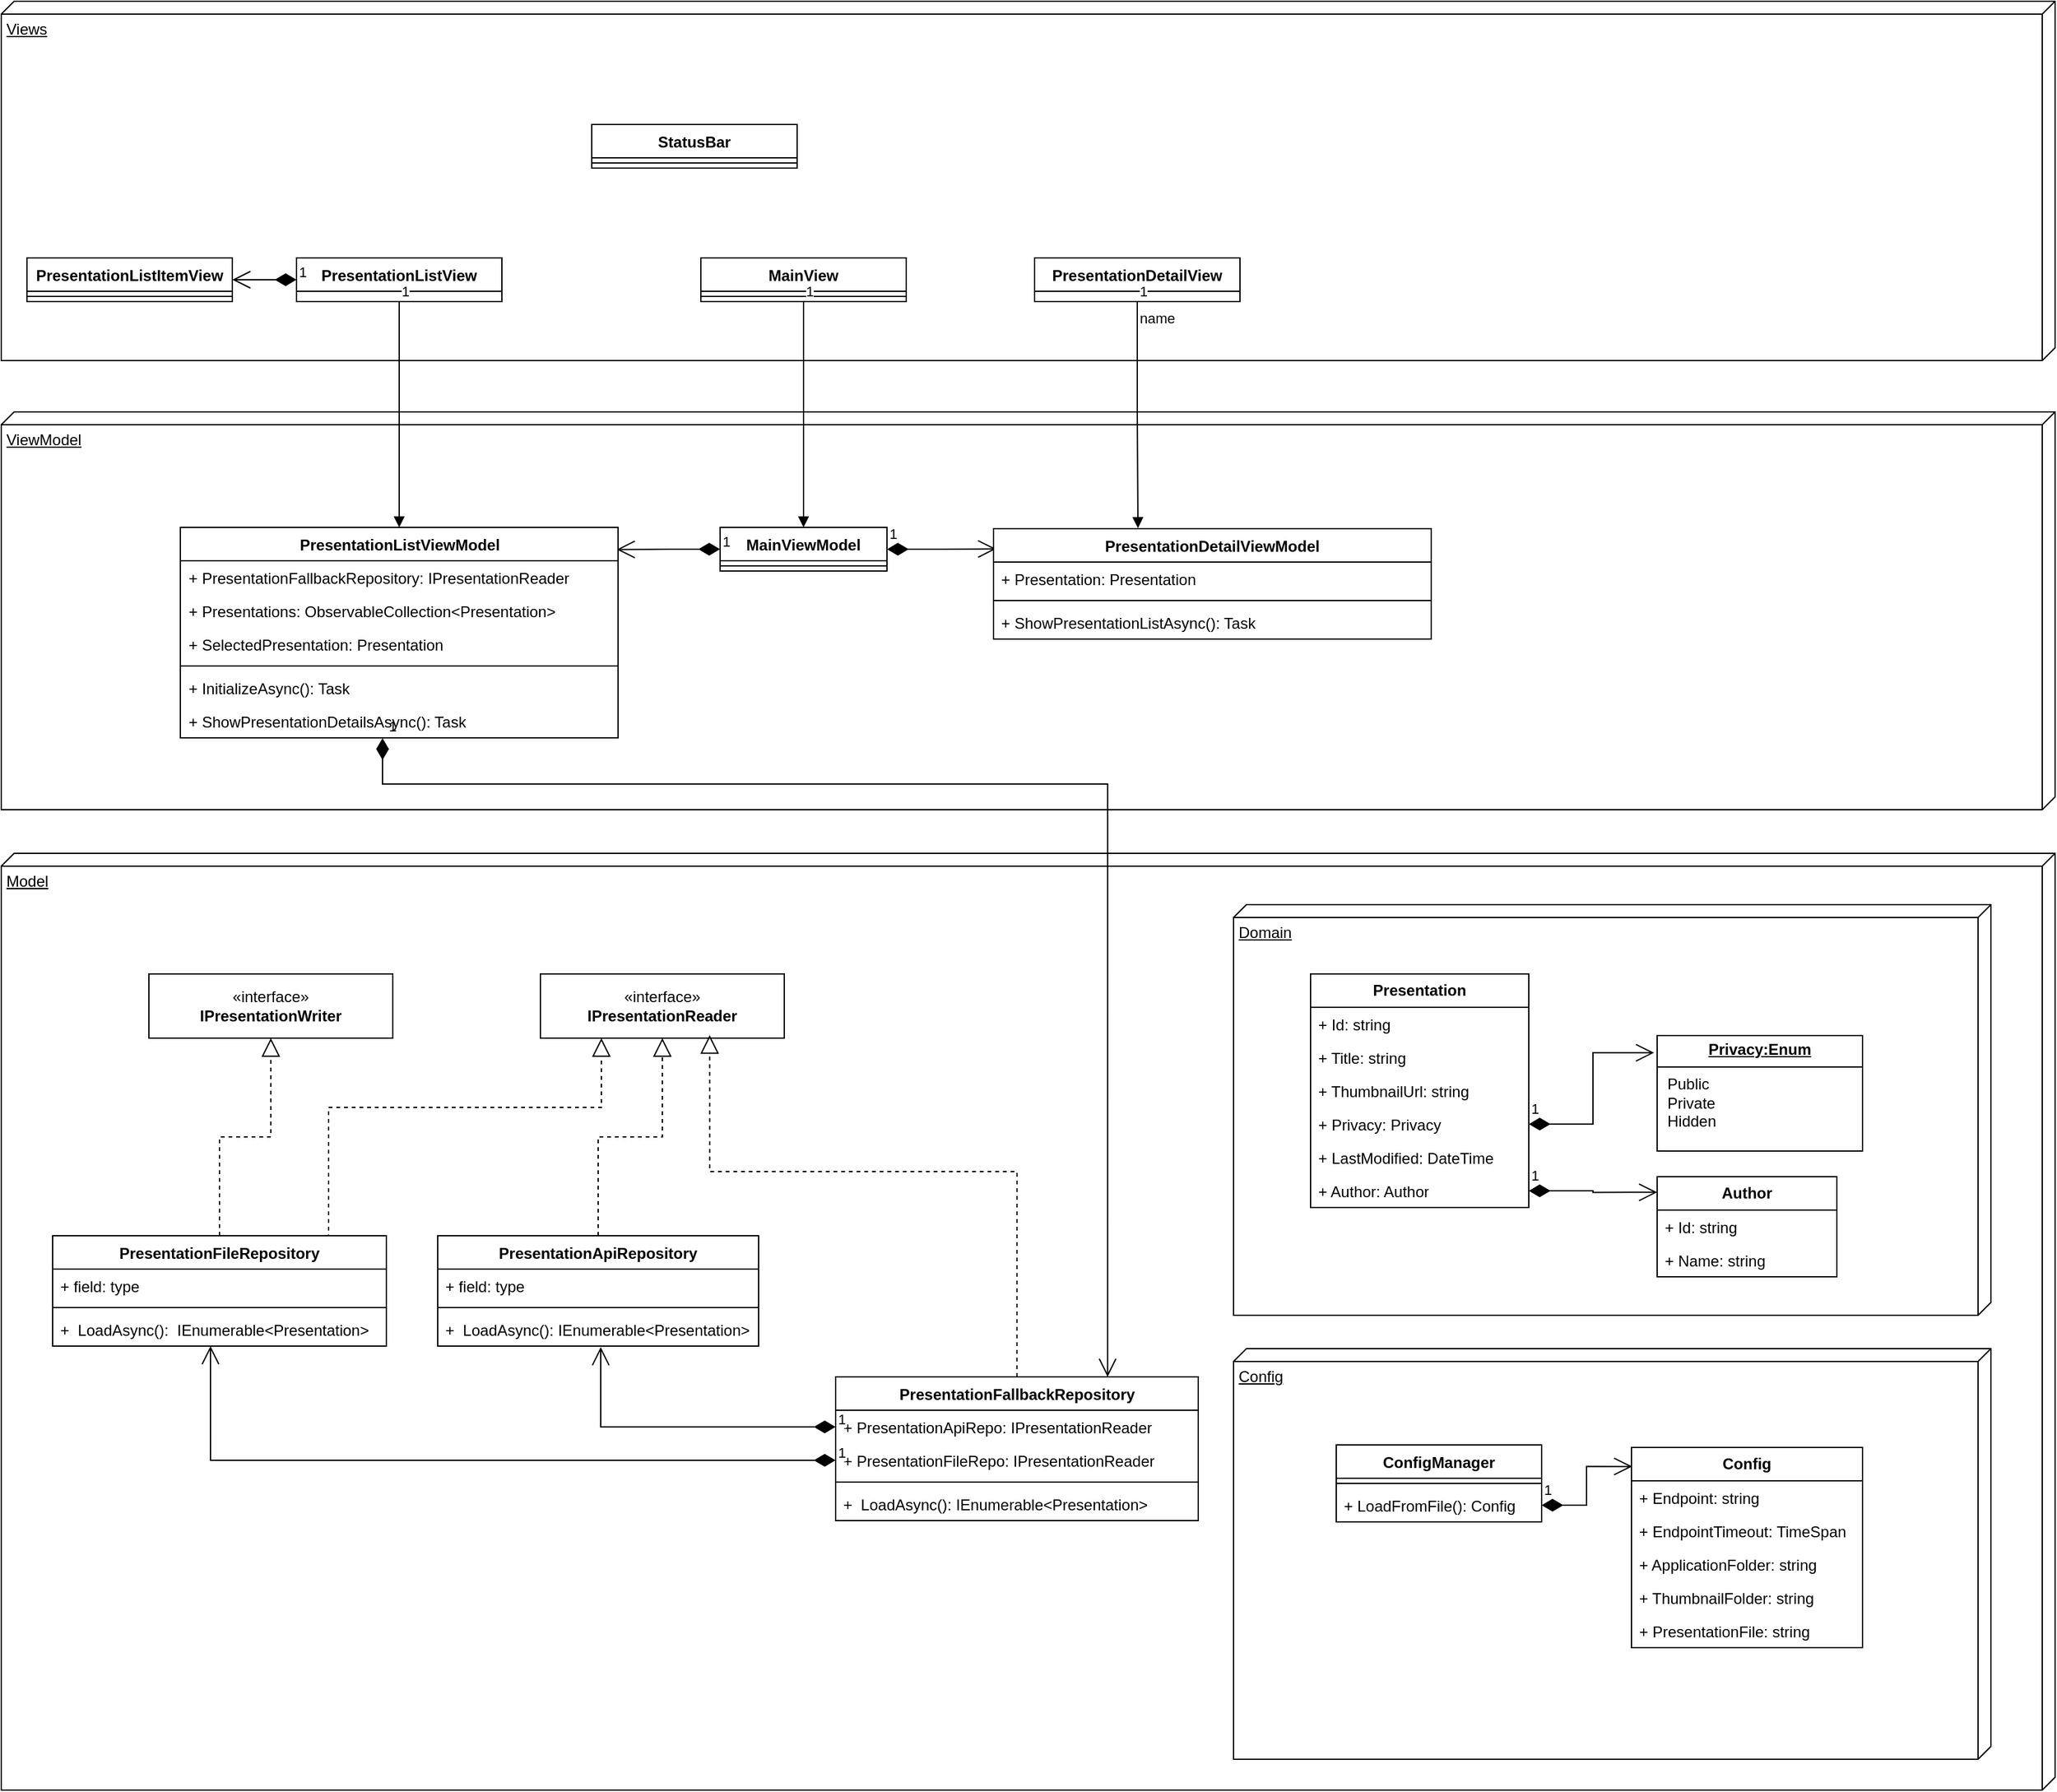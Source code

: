 <mxfile version="28.2.5" pages="2">
  <diagram name="Class" id="7Gt9n-Z7SV_CwtmudGsf">
    <mxGraphModel dx="3032" dy="2338" grid="1" gridSize="10" guides="1" tooltips="1" connect="1" arrows="1" fold="1" page="1" pageScale="1" pageWidth="827" pageHeight="1169" math="0" shadow="0">
      <root>
        <mxCell id="0" />
        <mxCell id="1" parent="0" />
        <mxCell id="YAoQZZcqndYcD_oNCYfi-75" value="Model" style="verticalAlign=top;align=left;spacingTop=8;spacingLeft=2;spacingRight=12;shape=cube;size=10;direction=south;fontStyle=4;html=1;whiteSpace=wrap;" parent="1" vertex="1">
          <mxGeometry x="-90" y="-16" width="1600" height="730" as="geometry" />
        </mxCell>
        <mxCell id="YAoQZZcqndYcD_oNCYfi-77" value="Config" style="verticalAlign=top;align=left;spacingTop=8;spacingLeft=2;spacingRight=12;shape=cube;size=10;direction=south;fontStyle=4;html=1;whiteSpace=wrap;" parent="1" vertex="1">
          <mxGeometry x="870" y="370" width="590" height="320" as="geometry" />
        </mxCell>
        <mxCell id="YAoQZZcqndYcD_oNCYfi-76" value="Domain" style="verticalAlign=top;align=left;spacingTop=8;spacingLeft=2;spacingRight=12;shape=cube;size=10;direction=south;fontStyle=4;html=1;whiteSpace=wrap;" parent="1" vertex="1">
          <mxGeometry x="870" y="24" width="590" height="320" as="geometry" />
        </mxCell>
        <mxCell id="YAoQZZcqndYcD_oNCYfi-15" value="PresentationApiRepository" style="swimlane;fontStyle=1;align=center;verticalAlign=top;childLayout=stackLayout;horizontal=1;startSize=26;horizontalStack=0;resizeParent=1;resizeParentMax=0;resizeLast=0;collapsible=1;marginBottom=0;whiteSpace=wrap;html=1;" parent="1" vertex="1">
          <mxGeometry x="250" y="282" width="250" height="86" as="geometry" />
        </mxCell>
        <mxCell id="YAoQZZcqndYcD_oNCYfi-16" value="+ field: type" style="text;strokeColor=none;fillColor=none;align=left;verticalAlign=top;spacingLeft=4;spacingRight=4;overflow=hidden;rotatable=0;points=[[0,0.5],[1,0.5]];portConstraint=eastwest;whiteSpace=wrap;html=1;" parent="YAoQZZcqndYcD_oNCYfi-15" vertex="1">
          <mxGeometry y="26" width="250" height="26" as="geometry" />
        </mxCell>
        <mxCell id="YAoQZZcqndYcD_oNCYfi-17" value="" style="line;strokeWidth=1;fillColor=none;align=left;verticalAlign=middle;spacingTop=-1;spacingLeft=3;spacingRight=3;rotatable=0;labelPosition=right;points=[];portConstraint=eastwest;strokeColor=inherit;" parent="YAoQZZcqndYcD_oNCYfi-15" vertex="1">
          <mxGeometry y="52" width="250" height="8" as="geometry" />
        </mxCell>
        <mxCell id="YAoQZZcqndYcD_oNCYfi-18" value="+ &amp;nbsp;LoadAsync(): IEnumerable&amp;lt;Presentation&amp;gt;" style="text;strokeColor=none;fillColor=none;align=left;verticalAlign=top;spacingLeft=4;spacingRight=4;overflow=hidden;rotatable=0;points=[[0,0.5],[1,0.5]];portConstraint=eastwest;whiteSpace=wrap;html=1;" parent="YAoQZZcqndYcD_oNCYfi-15" vertex="1">
          <mxGeometry y="60" width="250" height="26" as="geometry" />
        </mxCell>
        <mxCell id="YAoQZZcqndYcD_oNCYfi-20" value="«interface»&lt;br&gt;&lt;b&gt;IPresentationReader&lt;/b&gt;" style="html=1;whiteSpace=wrap;" parent="1" vertex="1">
          <mxGeometry x="330" y="78" width="190" height="50" as="geometry" />
        </mxCell>
        <mxCell id="YAoQZZcqndYcD_oNCYfi-25" value="&lt;b&gt;Presentation&lt;/b&gt;" style="swimlane;fontStyle=0;childLayout=stackLayout;horizontal=1;startSize=26;fillColor=none;horizontalStack=0;resizeParent=1;resizeParentMax=0;resizeLast=0;collapsible=1;marginBottom=0;whiteSpace=wrap;html=1;" parent="1" vertex="1">
          <mxGeometry x="930" y="78" width="170" height="182" as="geometry" />
        </mxCell>
        <mxCell id="YAoQZZcqndYcD_oNCYfi-26" value="+ Id: string" style="text;strokeColor=none;fillColor=none;align=left;verticalAlign=top;spacingLeft=4;spacingRight=4;overflow=hidden;rotatable=0;points=[[0,0.5],[1,0.5]];portConstraint=eastwest;whiteSpace=wrap;html=1;" parent="YAoQZZcqndYcD_oNCYfi-25" vertex="1">
          <mxGeometry y="26" width="170" height="26" as="geometry" />
        </mxCell>
        <mxCell id="YAoQZZcqndYcD_oNCYfi-27" value="+ Title: string" style="text;strokeColor=none;fillColor=none;align=left;verticalAlign=top;spacingLeft=4;spacingRight=4;overflow=hidden;rotatable=0;points=[[0,0.5],[1,0.5]];portConstraint=eastwest;whiteSpace=wrap;html=1;" parent="YAoQZZcqndYcD_oNCYfi-25" vertex="1">
          <mxGeometry y="52" width="170" height="26" as="geometry" />
        </mxCell>
        <mxCell id="YAoQZZcqndYcD_oNCYfi-28" value="+ ThumbnailUrl: string" style="text;strokeColor=none;fillColor=none;align=left;verticalAlign=top;spacingLeft=4;spacingRight=4;overflow=hidden;rotatable=0;points=[[0,0.5],[1,0.5]];portConstraint=eastwest;whiteSpace=wrap;html=1;" parent="YAoQZZcqndYcD_oNCYfi-25" vertex="1">
          <mxGeometry y="78" width="170" height="26" as="geometry" />
        </mxCell>
        <mxCell id="YAoQZZcqndYcD_oNCYfi-29" value="+ Privacy: Privacy" style="text;strokeColor=none;fillColor=none;align=left;verticalAlign=top;spacingLeft=4;spacingRight=4;overflow=hidden;rotatable=0;points=[[0,0.5],[1,0.5]];portConstraint=eastwest;whiteSpace=wrap;html=1;" parent="YAoQZZcqndYcD_oNCYfi-25" vertex="1">
          <mxGeometry y="104" width="170" height="26" as="geometry" />
        </mxCell>
        <mxCell id="YAoQZZcqndYcD_oNCYfi-30" value="+ LastModified: DateTime" style="text;strokeColor=none;fillColor=none;align=left;verticalAlign=top;spacingLeft=4;spacingRight=4;overflow=hidden;rotatable=0;points=[[0,0.5],[1,0.5]];portConstraint=eastwest;whiteSpace=wrap;html=1;" parent="YAoQZZcqndYcD_oNCYfi-25" vertex="1">
          <mxGeometry y="130" width="170" height="26" as="geometry" />
        </mxCell>
        <mxCell id="YAoQZZcqndYcD_oNCYfi-32" value="+ Author: Author" style="text;strokeColor=none;fillColor=none;align=left;verticalAlign=top;spacingLeft=4;spacingRight=4;overflow=hidden;rotatable=0;points=[[0,0.5],[1,0.5]];portConstraint=eastwest;whiteSpace=wrap;html=1;" parent="YAoQZZcqndYcD_oNCYfi-25" vertex="1">
          <mxGeometry y="156" width="170" height="26" as="geometry" />
        </mxCell>
        <mxCell id="YAoQZZcqndYcD_oNCYfi-33" value="&lt;p style=&quot;margin:0px;margin-top:4px;text-align:center;text-decoration:underline;&quot;&gt;&lt;b&gt;Privacy:Enum&lt;/b&gt;&lt;/p&gt;&lt;hr size=&quot;1&quot; style=&quot;border-style:solid;&quot;&gt;&lt;p style=&quot;margin:0px;margin-left:8px;&quot;&gt;Public&lt;br&gt;Private&lt;br&gt;Hidden&lt;/p&gt;" style="verticalAlign=top;align=left;overflow=fill;html=1;whiteSpace=wrap;" parent="1" vertex="1">
          <mxGeometry x="1200" y="126" width="160" height="90" as="geometry" />
        </mxCell>
        <mxCell id="YAoQZZcqndYcD_oNCYfi-34" value="&lt;b&gt;Author&lt;/b&gt;" style="swimlane;fontStyle=0;childLayout=stackLayout;horizontal=1;startSize=26;fillColor=none;horizontalStack=0;resizeParent=1;resizeParentMax=0;resizeLast=0;collapsible=1;marginBottom=0;whiteSpace=wrap;html=1;" parent="1" vertex="1">
          <mxGeometry x="1200" y="236" width="140" height="78" as="geometry" />
        </mxCell>
        <mxCell id="YAoQZZcqndYcD_oNCYfi-35" value="+ Id: string" style="text;strokeColor=none;fillColor=none;align=left;verticalAlign=top;spacingLeft=4;spacingRight=4;overflow=hidden;rotatable=0;points=[[0,0.5],[1,0.5]];portConstraint=eastwest;whiteSpace=wrap;html=1;" parent="YAoQZZcqndYcD_oNCYfi-34" vertex="1">
          <mxGeometry y="26" width="140" height="26" as="geometry" />
        </mxCell>
        <mxCell id="YAoQZZcqndYcD_oNCYfi-36" value="+ Name: string" style="text;strokeColor=none;fillColor=none;align=left;verticalAlign=top;spacingLeft=4;spacingRight=4;overflow=hidden;rotatable=0;points=[[0,0.5],[1,0.5]];portConstraint=eastwest;whiteSpace=wrap;html=1;" parent="YAoQZZcqndYcD_oNCYfi-34" vertex="1">
          <mxGeometry y="52" width="140" height="26" as="geometry" />
        </mxCell>
        <mxCell id="YAoQZZcqndYcD_oNCYfi-44" value="PresentationFal&lt;span style=&quot;background-color: transparent; color: light-dark(rgb(0, 0, 0), rgb(255, 255, 255));&quot;&gt;lbackRepository&lt;/span&gt;" style="swimlane;fontStyle=1;align=center;verticalAlign=top;childLayout=stackLayout;horizontal=1;startSize=26;horizontalStack=0;resizeParent=1;resizeParentMax=0;resizeLast=0;collapsible=1;marginBottom=0;whiteSpace=wrap;html=1;" parent="1" vertex="1">
          <mxGeometry x="560" y="392" width="282.5" height="112" as="geometry" />
        </mxCell>
        <mxCell id="YAoQZZcqndYcD_oNCYfi-45" value="+&amp;nbsp;&lt;span style=&quot;text-align: center;&quot;&gt;PresentationApiRepo&lt;/span&gt;:&amp;nbsp;&lt;span style=&quot;text-align: center;&quot;&gt;IPresentationReader&lt;/span&gt;" style="text;strokeColor=none;fillColor=none;align=left;verticalAlign=top;spacingLeft=4;spacingRight=4;overflow=hidden;rotatable=0;points=[[0,0.5],[1,0.5]];portConstraint=eastwest;whiteSpace=wrap;html=1;" parent="YAoQZZcqndYcD_oNCYfi-44" vertex="1">
          <mxGeometry y="26" width="282.5" height="26" as="geometry" />
        </mxCell>
        <mxCell id="YAoQZZcqndYcD_oNCYfi-51" value="+ &lt;span style=&quot;text-align: center;&quot;&gt;PresentationFileRepo&lt;/span&gt;:&amp;nbsp;&lt;span style=&quot;text-align: center;&quot;&gt;IPresentationReader&lt;/span&gt;" style="text;strokeColor=none;fillColor=none;align=left;verticalAlign=top;spacingLeft=4;spacingRight=4;overflow=hidden;rotatable=0;points=[[0,0.5],[1,0.5]];portConstraint=eastwest;whiteSpace=wrap;html=1;" parent="YAoQZZcqndYcD_oNCYfi-44" vertex="1">
          <mxGeometry y="52" width="282.5" height="26" as="geometry" />
        </mxCell>
        <mxCell id="YAoQZZcqndYcD_oNCYfi-46" value="" style="line;strokeWidth=1;fillColor=none;align=left;verticalAlign=middle;spacingTop=-1;spacingLeft=3;spacingRight=3;rotatable=0;labelPosition=right;points=[];portConstraint=eastwest;strokeColor=inherit;" parent="YAoQZZcqndYcD_oNCYfi-44" vertex="1">
          <mxGeometry y="78" width="282.5" height="8" as="geometry" />
        </mxCell>
        <mxCell id="YAoQZZcqndYcD_oNCYfi-47" value="+ &amp;nbsp;LoadAsync(): IEnumerable&amp;lt;Presentation&amp;gt;" style="text;strokeColor=none;fillColor=none;align=left;verticalAlign=top;spacingLeft=4;spacingRight=4;overflow=hidden;rotatable=0;points=[[0,0.5],[1,0.5]];portConstraint=eastwest;whiteSpace=wrap;html=1;" parent="YAoQZZcqndYcD_oNCYfi-44" vertex="1">
          <mxGeometry y="86" width="282.5" height="26" as="geometry" />
        </mxCell>
        <mxCell id="YAoQZZcqndYcD_oNCYfi-53" value="ViewModel" style="verticalAlign=top;align=left;spacingTop=8;spacingLeft=2;spacingRight=12;shape=cube;size=10;direction=south;fontStyle=4;html=1;whiteSpace=wrap;" parent="1" vertex="1">
          <mxGeometry x="-90" y="-360" width="1600" height="310" as="geometry" />
        </mxCell>
        <mxCell id="YAoQZZcqndYcD_oNCYfi-54" value="«interface»&lt;br&gt;&lt;b&gt;IPresentationWriter&lt;/b&gt;" style="html=1;whiteSpace=wrap;" parent="1" vertex="1">
          <mxGeometry x="25" y="78" width="190" height="50" as="geometry" />
        </mxCell>
        <mxCell id="YAoQZZcqndYcD_oNCYfi-55" value="&lt;b&gt;Config&lt;/b&gt;" style="swimlane;fontStyle=0;childLayout=stackLayout;horizontal=1;startSize=26;fillColor=none;horizontalStack=0;resizeParent=1;resizeParentMax=0;resizeLast=0;collapsible=1;marginBottom=0;whiteSpace=wrap;html=1;" parent="1" vertex="1">
          <mxGeometry x="1180" y="447" width="180" height="156" as="geometry" />
        </mxCell>
        <mxCell id="YAoQZZcqndYcD_oNCYfi-56" value="+ Endpoint: string" style="text;strokeColor=none;fillColor=none;align=left;verticalAlign=top;spacingLeft=4;spacingRight=4;overflow=hidden;rotatable=0;points=[[0,0.5],[1,0.5]];portConstraint=eastwest;whiteSpace=wrap;html=1;" parent="YAoQZZcqndYcD_oNCYfi-55" vertex="1">
          <mxGeometry y="26" width="180" height="26" as="geometry" />
        </mxCell>
        <mxCell id="YAoQZZcqndYcD_oNCYfi-57" value="+ EndpointTimeout: TimeSpan" style="text;strokeColor=none;fillColor=none;align=left;verticalAlign=top;spacingLeft=4;spacingRight=4;overflow=hidden;rotatable=0;points=[[0,0.5],[1,0.5]];portConstraint=eastwest;whiteSpace=wrap;html=1;" parent="YAoQZZcqndYcD_oNCYfi-55" vertex="1">
          <mxGeometry y="52" width="180" height="26" as="geometry" />
        </mxCell>
        <mxCell id="YAoQZZcqndYcD_oNCYfi-58" value="+ ApplicationFolder: string" style="text;strokeColor=none;fillColor=none;align=left;verticalAlign=top;spacingLeft=4;spacingRight=4;overflow=hidden;rotatable=0;points=[[0,0.5],[1,0.5]];portConstraint=eastwest;whiteSpace=wrap;html=1;" parent="YAoQZZcqndYcD_oNCYfi-55" vertex="1">
          <mxGeometry y="78" width="180" height="26" as="geometry" />
        </mxCell>
        <mxCell id="YAoQZZcqndYcD_oNCYfi-59" value="+ ThumbnailFolder: string" style="text;strokeColor=none;fillColor=none;align=left;verticalAlign=top;spacingLeft=4;spacingRight=4;overflow=hidden;rotatable=0;points=[[0,0.5],[1,0.5]];portConstraint=eastwest;whiteSpace=wrap;html=1;" parent="YAoQZZcqndYcD_oNCYfi-55" vertex="1">
          <mxGeometry y="104" width="180" height="26" as="geometry" />
        </mxCell>
        <mxCell id="YAoQZZcqndYcD_oNCYfi-60" value="+ PresentationFile: string" style="text;strokeColor=none;fillColor=none;align=left;verticalAlign=top;spacingLeft=4;spacingRight=4;overflow=hidden;rotatable=0;points=[[0,0.5],[1,0.5]];portConstraint=eastwest;whiteSpace=wrap;html=1;" parent="YAoQZZcqndYcD_oNCYfi-55" vertex="1">
          <mxGeometry y="130" width="180" height="26" as="geometry" />
        </mxCell>
        <mxCell id="YAoQZZcqndYcD_oNCYfi-62" value="ConfigManager" style="swimlane;fontStyle=1;align=center;verticalAlign=top;childLayout=stackLayout;horizontal=1;startSize=26;horizontalStack=0;resizeParent=1;resizeParentMax=0;resizeLast=0;collapsible=1;marginBottom=0;whiteSpace=wrap;html=1;" parent="1" vertex="1">
          <mxGeometry x="950" y="445" width="160" height="60" as="geometry" />
        </mxCell>
        <mxCell id="YAoQZZcqndYcD_oNCYfi-64" value="" style="line;strokeWidth=1;fillColor=none;align=left;verticalAlign=middle;spacingTop=-1;spacingLeft=3;spacingRight=3;rotatable=0;labelPosition=right;points=[];portConstraint=eastwest;strokeColor=inherit;" parent="YAoQZZcqndYcD_oNCYfi-62" vertex="1">
          <mxGeometry y="26" width="160" height="8" as="geometry" />
        </mxCell>
        <mxCell id="YAoQZZcqndYcD_oNCYfi-65" value="+ LoadFromFile(): Config" style="text;strokeColor=none;fillColor=none;align=left;verticalAlign=top;spacingLeft=4;spacingRight=4;overflow=hidden;rotatable=0;points=[[0,0.5],[1,0.5]];portConstraint=eastwest;whiteSpace=wrap;html=1;" parent="YAoQZZcqndYcD_oNCYfi-62" vertex="1">
          <mxGeometry y="34" width="160" height="26" as="geometry" />
        </mxCell>
        <mxCell id="YAoQZZcqndYcD_oNCYfi-66" value="1" style="endArrow=open;html=1;endSize=12;startArrow=diamondThin;startSize=14;startFill=1;edgeStyle=orthogonalEdgeStyle;align=left;verticalAlign=bottom;rounded=0;entryX=0.003;entryY=0.095;entryDx=0;entryDy=0;exitX=1;exitY=0.5;exitDx=0;exitDy=0;entryPerimeter=0;" parent="1" source="YAoQZZcqndYcD_oNCYfi-65" target="YAoQZZcqndYcD_oNCYfi-55" edge="1">
          <mxGeometry x="-1" y="3" relative="1" as="geometry">
            <mxPoint x="1260" y="284" as="sourcePoint" />
            <mxPoint x="1160" y="285" as="targetPoint" />
          </mxGeometry>
        </mxCell>
        <mxCell id="YAoQZZcqndYcD_oNCYfi-21" value="PresentationFileRepository" style="swimlane;fontStyle=1;align=center;verticalAlign=top;childLayout=stackLayout;horizontal=1;startSize=26;horizontalStack=0;resizeParent=1;resizeParentMax=0;resizeLast=0;collapsible=1;marginBottom=0;whiteSpace=wrap;html=1;" parent="1" vertex="1">
          <mxGeometry x="-50" y="282" width="260" height="86" as="geometry" />
        </mxCell>
        <mxCell id="YAoQZZcqndYcD_oNCYfi-22" value="+ field: type" style="text;strokeColor=none;fillColor=none;align=left;verticalAlign=top;spacingLeft=4;spacingRight=4;overflow=hidden;rotatable=0;points=[[0,0.5],[1,0.5]];portConstraint=eastwest;whiteSpace=wrap;html=1;" parent="YAoQZZcqndYcD_oNCYfi-21" vertex="1">
          <mxGeometry y="26" width="260" height="26" as="geometry" />
        </mxCell>
        <mxCell id="YAoQZZcqndYcD_oNCYfi-23" value="" style="line;strokeWidth=1;fillColor=none;align=left;verticalAlign=middle;spacingTop=-1;spacingLeft=3;spacingRight=3;rotatable=0;labelPosition=right;points=[];portConstraint=eastwest;strokeColor=inherit;" parent="YAoQZZcqndYcD_oNCYfi-21" vertex="1">
          <mxGeometry y="52" width="260" height="8" as="geometry" />
        </mxCell>
        <mxCell id="YAoQZZcqndYcD_oNCYfi-24" value="+ &amp;nbsp;LoadAsync():&amp;nbsp; IEnumerable&amp;lt;Presentation&amp;gt;" style="text;strokeColor=none;fillColor=none;align=left;verticalAlign=top;spacingLeft=4;spacingRight=4;overflow=hidden;rotatable=0;points=[[0,0.5],[1,0.5]];portConstraint=eastwest;whiteSpace=wrap;html=1;" parent="YAoQZZcqndYcD_oNCYfi-21" vertex="1">
          <mxGeometry y="60" width="260" height="26" as="geometry" />
        </mxCell>
        <mxCell id="YAoQZZcqndYcD_oNCYfi-69" value="" style="endArrow=block;dashed=1;endFill=0;endSize=12;html=1;rounded=0;exitX=0.5;exitY=0;exitDx=0;exitDy=0;entryX=0.5;entryY=1;entryDx=0;entryDy=0;edgeStyle=orthogonalEdgeStyle;" parent="1" source="YAoQZZcqndYcD_oNCYfi-21" target="YAoQZZcqndYcD_oNCYfi-54" edge="1">
          <mxGeometry width="160" relative="1" as="geometry">
            <mxPoint x="90" y="212" as="sourcePoint" />
            <mxPoint x="250" y="212" as="targetPoint" />
          </mxGeometry>
        </mxCell>
        <mxCell id="YAoQZZcqndYcD_oNCYfi-70" value="" style="endArrow=block;dashed=1;endFill=0;endSize=12;html=1;rounded=0;entryX=0.5;entryY=1;entryDx=0;entryDy=0;exitX=0.5;exitY=0;exitDx=0;exitDy=0;edgeStyle=orthogonalEdgeStyle;" parent="1" source="YAoQZZcqndYcD_oNCYfi-15" target="YAoQZZcqndYcD_oNCYfi-20" edge="1">
          <mxGeometry width="160" relative="1" as="geometry">
            <mxPoint x="220" y="232" as="sourcePoint" />
            <mxPoint x="380" y="232" as="targetPoint" />
          </mxGeometry>
        </mxCell>
        <mxCell id="YAoQZZcqndYcD_oNCYfi-71" value="" style="endArrow=block;dashed=1;endFill=0;endSize=12;html=1;rounded=0;entryX=0.694;entryY=0.952;entryDx=0;entryDy=0;entryPerimeter=0;exitX=0.5;exitY=0;exitDx=0;exitDy=0;edgeStyle=orthogonalEdgeStyle;" parent="1" source="YAoQZZcqndYcD_oNCYfi-44" target="YAoQZZcqndYcD_oNCYfi-20" edge="1">
          <mxGeometry width="160" relative="1" as="geometry">
            <mxPoint x="530" y="242" as="sourcePoint" />
            <mxPoint x="690" y="242" as="targetPoint" />
            <Array as="points">
              <mxPoint x="701" y="232" />
              <mxPoint x="462" y="232" />
            </Array>
          </mxGeometry>
        </mxCell>
        <mxCell id="YAoQZZcqndYcD_oNCYfi-72" value="" style="endArrow=block;dashed=1;endFill=0;endSize=12;html=1;rounded=0;exitX=0.75;exitY=0;exitDx=0;exitDy=0;entryX=0.25;entryY=1;entryDx=0;entryDy=0;edgeStyle=orthogonalEdgeStyle;" parent="1" source="YAoQZZcqndYcD_oNCYfi-21" target="YAoQZZcqndYcD_oNCYfi-20" edge="1">
          <mxGeometry width="160" relative="1" as="geometry">
            <mxPoint x="170" y="262" as="sourcePoint" />
            <mxPoint x="330" y="262" as="targetPoint" />
            <Array as="points">
              <mxPoint x="165" y="182" />
              <mxPoint x="378" y="182" />
            </Array>
          </mxGeometry>
        </mxCell>
        <mxCell id="YAoQZZcqndYcD_oNCYfi-78" value="Views" style="verticalAlign=top;align=left;spacingTop=8;spacingLeft=2;spacingRight=12;shape=cube;size=10;direction=south;fontStyle=4;html=1;whiteSpace=wrap;" parent="1" vertex="1">
          <mxGeometry x="-90" y="-680" width="1600" height="280" as="geometry" />
        </mxCell>
        <mxCell id="YAoQZZcqndYcD_oNCYfi-80" value="MainView" style="swimlane;fontStyle=1;align=center;verticalAlign=top;childLayout=stackLayout;horizontal=1;startSize=26;horizontalStack=0;resizeParent=1;resizeParentMax=0;resizeLast=0;collapsible=1;marginBottom=0;whiteSpace=wrap;html=1;" parent="1" vertex="1">
          <mxGeometry x="455" y="-480" width="160" height="34" as="geometry" />
        </mxCell>
        <mxCell id="YAoQZZcqndYcD_oNCYfi-82" value="" style="line;strokeWidth=1;fillColor=none;align=left;verticalAlign=middle;spacingTop=-1;spacingLeft=3;spacingRight=3;rotatable=0;labelPosition=right;points=[];portConstraint=eastwest;strokeColor=inherit;" parent="YAoQZZcqndYcD_oNCYfi-80" vertex="1">
          <mxGeometry y="26" width="160" height="8" as="geometry" />
        </mxCell>
        <mxCell id="YAoQZZcqndYcD_oNCYfi-84" value="PresentationListView" style="swimlane;fontStyle=1;align=center;verticalAlign=top;childLayout=stackLayout;horizontal=1;startSize=26;horizontalStack=0;resizeParent=1;resizeParentMax=0;resizeLast=0;collapsible=1;marginBottom=0;whiteSpace=wrap;html=1;" parent="1" vertex="1">
          <mxGeometry x="140" y="-480" width="160" height="34" as="geometry" />
        </mxCell>
        <mxCell id="YAoQZZcqndYcD_oNCYfi-88" value="PresentationListItemView" style="swimlane;fontStyle=1;align=center;verticalAlign=top;childLayout=stackLayout;horizontal=1;startSize=26;horizontalStack=0;resizeParent=1;resizeParentMax=0;resizeLast=0;collapsible=1;marginBottom=0;whiteSpace=wrap;html=1;" parent="1" vertex="1">
          <mxGeometry x="-70" y="-480" width="160" height="34" as="geometry" />
        </mxCell>
        <mxCell id="YAoQZZcqndYcD_oNCYfi-90" value="" style="line;strokeWidth=1;fillColor=none;align=left;verticalAlign=middle;spacingTop=-1;spacingLeft=3;spacingRight=3;rotatable=0;labelPosition=right;points=[];portConstraint=eastwest;strokeColor=inherit;" parent="YAoQZZcqndYcD_oNCYfi-88" vertex="1">
          <mxGeometry y="26" width="160" height="8" as="geometry" />
        </mxCell>
        <mxCell id="YAoQZZcqndYcD_oNCYfi-93" value="StatusBar" style="swimlane;fontStyle=1;align=center;verticalAlign=top;childLayout=stackLayout;horizontal=1;startSize=26;horizontalStack=0;resizeParent=1;resizeParentMax=0;resizeLast=0;collapsible=1;marginBottom=0;whiteSpace=wrap;html=1;" parent="1" vertex="1">
          <mxGeometry x="370" y="-584" width="160" height="34" as="geometry" />
        </mxCell>
        <mxCell id="YAoQZZcqndYcD_oNCYfi-94" value="" style="line;strokeWidth=1;fillColor=none;align=left;verticalAlign=middle;spacingTop=-1;spacingLeft=3;spacingRight=3;rotatable=0;labelPosition=right;points=[];portConstraint=eastwest;strokeColor=inherit;" parent="YAoQZZcqndYcD_oNCYfi-93" vertex="1">
          <mxGeometry y="26" width="160" height="8" as="geometry" />
        </mxCell>
        <mxCell id="pSEVeU6o9NAwRIeH02Zx-4" value="" style="endArrow=block;endFill=1;html=1;align=left;verticalAlign=top;rounded=0;exitX=0.5;exitY=1;exitDx=0;exitDy=0;entryX=0.5;entryY=0;entryDx=0;entryDy=0;" edge="1" parent="1" source="YAoQZZcqndYcD_oNCYfi-80" target="pSEVeU6o9NAwRIeH02Zx-16">
          <mxGeometry x="-1" relative="1" as="geometry">
            <mxPoint x="470" y="-690" as="sourcePoint" />
            <mxPoint x="630" y="-690" as="targetPoint" />
          </mxGeometry>
        </mxCell>
        <mxCell id="pSEVeU6o9NAwRIeH02Zx-5" value="1" style="edgeLabel;resizable=0;html=1;align=left;verticalAlign=bottom;" connectable="0" vertex="1" parent="pSEVeU6o9NAwRIeH02Zx-4">
          <mxGeometry x="-1" relative="1" as="geometry" />
        </mxCell>
        <mxCell id="pSEVeU6o9NAwRIeH02Zx-9" value="" style="endArrow=block;endFill=1;html=1;edgeStyle=orthogonalEdgeStyle;align=left;verticalAlign=top;rounded=0;exitX=0.5;exitY=1;exitDx=0;exitDy=0;entryX=0.5;entryY=0;entryDx=0;entryDy=0;" edge="1" parent="1" source="YAoQZZcqndYcD_oNCYfi-84" target="pSEVeU6o9NAwRIeH02Zx-25">
          <mxGeometry x="-1" relative="1" as="geometry">
            <mxPoint x="-60" y="-240" as="sourcePoint" />
            <mxPoint x="100" y="-240" as="targetPoint" />
          </mxGeometry>
        </mxCell>
        <mxCell id="pSEVeU6o9NAwRIeH02Zx-10" value="1" style="edgeLabel;resizable=0;html=1;align=left;verticalAlign=bottom;" connectable="0" vertex="1" parent="pSEVeU6o9NAwRIeH02Zx-9">
          <mxGeometry x="-1" relative="1" as="geometry" />
        </mxCell>
        <mxCell id="pSEVeU6o9NAwRIeH02Zx-11" value="PresentationDetailView" style="swimlane;fontStyle=1;align=center;verticalAlign=top;childLayout=stackLayout;horizontal=1;startSize=26;horizontalStack=0;resizeParent=1;resizeParentMax=0;resizeLast=0;collapsible=1;marginBottom=0;whiteSpace=wrap;html=1;" vertex="1" parent="1">
          <mxGeometry x="715" y="-480" width="160" height="34" as="geometry" />
        </mxCell>
        <mxCell id="pSEVeU6o9NAwRIeH02Zx-12" value="name" style="endArrow=block;endFill=1;html=1;edgeStyle=orthogonalEdgeStyle;align=left;verticalAlign=top;rounded=0;exitX=0.5;exitY=1;exitDx=0;exitDy=0;entryX=0.33;entryY=-0.005;entryDx=0;entryDy=0;entryPerimeter=0;" edge="1" parent="1" source="pSEVeU6o9NAwRIeH02Zx-11" target="pSEVeU6o9NAwRIeH02Zx-32">
          <mxGeometry x="-1" relative="1" as="geometry">
            <mxPoint x="640" y="-320" as="sourcePoint" />
            <mxPoint x="795" y="-270" as="targetPoint" />
          </mxGeometry>
        </mxCell>
        <mxCell id="pSEVeU6o9NAwRIeH02Zx-13" value="1" style="edgeLabel;resizable=0;html=1;align=left;verticalAlign=bottom;" connectable="0" vertex="1" parent="pSEVeU6o9NAwRIeH02Zx-12">
          <mxGeometry x="-1" relative="1" as="geometry" />
        </mxCell>
        <mxCell id="pSEVeU6o9NAwRIeH02Zx-15" value="1" style="endArrow=open;html=1;endSize=12;startArrow=diamondThin;startSize=14;startFill=1;edgeStyle=orthogonalEdgeStyle;align=left;verticalAlign=bottom;rounded=0;exitX=0;exitY=0.5;exitDx=0;exitDy=0;entryX=1;entryY=0.5;entryDx=0;entryDy=0;" edge="1" parent="1" source="YAoQZZcqndYcD_oNCYfi-84" target="YAoQZZcqndYcD_oNCYfi-88">
          <mxGeometry x="-1" y="3" relative="1" as="geometry">
            <mxPoint x="100" y="-550" as="sourcePoint" />
            <mxPoint x="260" y="-550" as="targetPoint" />
          </mxGeometry>
        </mxCell>
        <mxCell id="YAoQZZcqndYcD_oNCYfi-73" value="1" style="endArrow=open;html=1;endSize=12;startArrow=diamondThin;startSize=14;startFill=1;edgeStyle=orthogonalEdgeStyle;align=left;verticalAlign=bottom;rounded=0;exitX=0;exitY=0.5;exitDx=0;exitDy=0;entryX=0.508;entryY=1.031;entryDx=0;entryDy=0;entryPerimeter=0;" parent="1" source="YAoQZZcqndYcD_oNCYfi-45" target="YAoQZZcqndYcD_oNCYfi-18" edge="1">
          <mxGeometry x="-1" y="3" relative="1" as="geometry">
            <mxPoint x="410" y="452" as="sourcePoint" />
            <mxPoint x="250" y="452" as="targetPoint" />
          </mxGeometry>
        </mxCell>
        <mxCell id="YAoQZZcqndYcD_oNCYfi-74" value="1" style="endArrow=open;html=1;endSize=12;startArrow=diamondThin;startSize=14;startFill=1;edgeStyle=orthogonalEdgeStyle;align=left;verticalAlign=bottom;rounded=0;exitX=0;exitY=0.5;exitDx=0;exitDy=0;entryX=0.473;entryY=1;entryDx=0;entryDy=0;entryPerimeter=0;" parent="1" source="YAoQZZcqndYcD_oNCYfi-51" target="YAoQZZcqndYcD_oNCYfi-24" edge="1">
          <mxGeometry x="-1" y="3" relative="1" as="geometry">
            <mxPoint x="280" y="492" as="sourcePoint" />
            <mxPoint x="120" y="492" as="targetPoint" />
          </mxGeometry>
        </mxCell>
        <mxCell id="YAoQZZcqndYcD_oNCYfi-41" value="1" style="endArrow=open;html=1;endSize=12;startArrow=diamondThin;startSize=14;startFill=1;edgeStyle=orthogonalEdgeStyle;align=left;verticalAlign=bottom;rounded=0;entryX=-0.015;entryY=0.149;entryDx=0;entryDy=0;exitX=1;exitY=0.5;exitDx=0;exitDy=0;entryPerimeter=0;" parent="1" source="YAoQZZcqndYcD_oNCYfi-29" target="YAoQZZcqndYcD_oNCYfi-33" edge="1">
          <mxGeometry x="-1" y="3" relative="1" as="geometry">
            <mxPoint x="1100" y="271" as="sourcePoint" />
            <mxPoint x="1187" y="270" as="targetPoint" />
          </mxGeometry>
        </mxCell>
        <mxCell id="YAoQZZcqndYcD_oNCYfi-40" value="1" style="endArrow=open;html=1;endSize=12;startArrow=diamondThin;startSize=14;startFill=1;edgeStyle=orthogonalEdgeStyle;align=left;verticalAlign=bottom;rounded=0;entryX=0;entryY=0.156;entryDx=0;entryDy=0;exitX=1;exitY=0.5;exitDx=0;exitDy=0;entryPerimeter=0;" parent="1" source="YAoQZZcqndYcD_oNCYfi-32" target="YAoQZZcqndYcD_oNCYfi-34" edge="1">
          <mxGeometry x="-1" y="3" relative="1" as="geometry">
            <mxPoint x="1250" y="330" as="sourcePoint" />
            <mxPoint x="1090" y="330" as="targetPoint" />
          </mxGeometry>
        </mxCell>
        <mxCell id="pSEVeU6o9NAwRIeH02Zx-16" value="MainViewModel" style="swimlane;fontStyle=1;align=center;verticalAlign=top;childLayout=stackLayout;horizontal=1;startSize=26;horizontalStack=0;resizeParent=1;resizeParentMax=0;resizeLast=0;collapsible=1;marginBottom=0;whiteSpace=wrap;html=1;" vertex="1" parent="1">
          <mxGeometry x="470" y="-270" width="130" height="34" as="geometry" />
        </mxCell>
        <mxCell id="pSEVeU6o9NAwRIeH02Zx-17" value="" style="line;strokeWidth=1;fillColor=none;align=left;verticalAlign=middle;spacingTop=-1;spacingLeft=3;spacingRight=3;rotatable=0;labelPosition=right;points=[];portConstraint=eastwest;strokeColor=inherit;" vertex="1" parent="pSEVeU6o9NAwRIeH02Zx-16">
          <mxGeometry y="26" width="130" height="8" as="geometry" />
        </mxCell>
        <mxCell id="pSEVeU6o9NAwRIeH02Zx-20" value="1" style="endArrow=open;html=1;endSize=12;startArrow=diamondThin;startSize=14;startFill=1;edgeStyle=orthogonalEdgeStyle;align=left;verticalAlign=bottom;rounded=0;exitX=0;exitY=0.5;exitDx=0;exitDy=0;entryX=0.997;entryY=0.105;entryDx=0;entryDy=0;entryPerimeter=0;" edge="1" parent="1" source="pSEVeU6o9NAwRIeH02Zx-16" target="pSEVeU6o9NAwRIeH02Zx-25">
          <mxGeometry x="-1" y="3" relative="1" as="geometry">
            <mxPoint x="280" y="-130" as="sourcePoint" />
            <mxPoint x="356" y="-253" as="targetPoint" />
          </mxGeometry>
        </mxCell>
        <mxCell id="pSEVeU6o9NAwRIeH02Zx-21" value="1" style="endArrow=open;html=1;endSize=12;startArrow=diamondThin;startSize=14;startFill=1;edgeStyle=orthogonalEdgeStyle;align=left;verticalAlign=bottom;rounded=0;exitX=1;exitY=0.5;exitDx=0;exitDy=0;entryX=0.006;entryY=0.183;entryDx=0;entryDy=0;entryPerimeter=0;" edge="1" parent="1" source="pSEVeU6o9NAwRIeH02Zx-16" target="pSEVeU6o9NAwRIeH02Zx-32">
          <mxGeometry x="-1" y="3" relative="1" as="geometry">
            <mxPoint x="650" y="-180" as="sourcePoint" />
            <mxPoint x="675" y="-253" as="targetPoint" />
          </mxGeometry>
        </mxCell>
        <mxCell id="pSEVeU6o9NAwRIeH02Zx-22" value="1" style="endArrow=open;html=1;endSize=12;startArrow=diamondThin;startSize=14;startFill=1;edgeStyle=orthogonalEdgeStyle;align=left;verticalAlign=bottom;rounded=0;exitX=0.462;exitY=1.009;exitDx=0;exitDy=0;entryX=0.75;entryY=0;entryDx=0;entryDy=0;exitPerimeter=0;" edge="1" parent="1" source="pSEVeU6o9NAwRIeH02Zx-29" target="YAoQZZcqndYcD_oNCYfi-44">
          <mxGeometry x="-1" y="3" relative="1" as="geometry">
            <mxPoint x="230" y="-180" as="sourcePoint" />
            <mxPoint x="390" y="-180" as="targetPoint" />
            <Array as="points">
              <mxPoint x="207" y="-70" />
              <mxPoint x="772" y="-70" />
            </Array>
          </mxGeometry>
        </mxCell>
        <mxCell id="pSEVeU6o9NAwRIeH02Zx-25" value="PresentationListViewModel" style="swimlane;fontStyle=1;align=center;verticalAlign=top;childLayout=stackLayout;horizontal=1;startSize=26;horizontalStack=0;resizeParent=1;resizeParentMax=0;resizeLast=0;collapsible=1;marginBottom=0;whiteSpace=wrap;html=1;" vertex="1" parent="1">
          <mxGeometry x="49.5" y="-270" width="341" height="164" as="geometry" />
        </mxCell>
        <mxCell id="pSEVeU6o9NAwRIeH02Zx-26" value="+&amp;nbsp;&lt;span style=&quot;text-align: center;&quot;&gt;PresentationFal&lt;/span&gt;&lt;span style=&quot;color: light-dark(rgb(0, 0, 0), rgb(255, 255, 255)); text-align: center; background-color: transparent;&quot;&gt;lbackRepository&lt;/span&gt;:&amp;nbsp;&lt;span style=&quot;text-align: center;&quot;&gt;IPresentationReader&lt;/span&gt;" style="text;strokeColor=none;fillColor=none;align=left;verticalAlign=top;spacingLeft=4;spacingRight=4;overflow=hidden;rotatable=0;points=[[0,0.5],[1,0.5]];portConstraint=eastwest;whiteSpace=wrap;html=1;" vertex="1" parent="pSEVeU6o9NAwRIeH02Zx-25">
          <mxGeometry y="26" width="341" height="26" as="geometry" />
        </mxCell>
        <mxCell id="pSEVeU6o9NAwRIeH02Zx-30" value="&lt;div style=&quot;text-align: center;&quot;&gt;&lt;span style=&quot;background-color: transparent; color: light-dark(rgb(0, 0, 0), rgb(255, 255, 255));&quot;&gt;+ Presentations&lt;/span&gt;&lt;span style=&quot;background-color: transparent; color: light-dark(rgb(0, 0, 0), rgb(255, 255, 255));&quot;&gt;: &lt;/span&gt;&lt;span style=&quot;background-color: transparent;&quot;&gt;ObservableCollection&amp;lt;Presentation&amp;gt;&lt;/span&gt;&lt;/div&gt;" style="text;strokeColor=none;fillColor=none;align=left;verticalAlign=top;spacingLeft=4;spacingRight=4;overflow=hidden;rotatable=0;points=[[0,0.5],[1,0.5]];portConstraint=eastwest;whiteSpace=wrap;html=1;" vertex="1" parent="pSEVeU6o9NAwRIeH02Zx-25">
          <mxGeometry y="52" width="341" height="26" as="geometry" />
        </mxCell>
        <mxCell id="pSEVeU6o9NAwRIeH02Zx-31" value="&lt;div style=&quot;text-align: center;&quot;&gt;&lt;span style=&quot;background-color: transparent; color: light-dark(rgb(0, 0, 0), rgb(255, 255, 255));&quot;&gt;+ SelectedPresentation&lt;/span&gt;&lt;span style=&quot;background-color: transparent; color: light-dark(rgb(0, 0, 0), rgb(255, 255, 255));&quot;&gt;:&amp;nbsp;&lt;/span&gt;&lt;span style=&quot;background-color: transparent; color: light-dark(rgb(0, 0, 0), rgb(255, 255, 255)); text-align: center;&quot;&gt;Presentation&lt;/span&gt;&lt;/div&gt;" style="text;strokeColor=none;fillColor=none;align=left;verticalAlign=top;spacingLeft=4;spacingRight=4;overflow=hidden;rotatable=0;points=[[0,0.5],[1,0.5]];portConstraint=eastwest;whiteSpace=wrap;html=1;" vertex="1" parent="pSEVeU6o9NAwRIeH02Zx-25">
          <mxGeometry y="78" width="341" height="26" as="geometry" />
        </mxCell>
        <mxCell id="pSEVeU6o9NAwRIeH02Zx-27" value="" style="line;strokeWidth=1;fillColor=none;align=left;verticalAlign=middle;spacingTop=-1;spacingLeft=3;spacingRight=3;rotatable=0;labelPosition=right;points=[];portConstraint=eastwest;strokeColor=inherit;" vertex="1" parent="pSEVeU6o9NAwRIeH02Zx-25">
          <mxGeometry y="104" width="341" height="8" as="geometry" />
        </mxCell>
        <mxCell id="pSEVeU6o9NAwRIeH02Zx-28" value="+ InitializeAsync(): Task" style="text;strokeColor=none;fillColor=none;align=left;verticalAlign=top;spacingLeft=4;spacingRight=4;overflow=hidden;rotatable=0;points=[[0,0.5],[1,0.5]];portConstraint=eastwest;whiteSpace=wrap;html=1;" vertex="1" parent="pSEVeU6o9NAwRIeH02Zx-25">
          <mxGeometry y="112" width="341" height="26" as="geometry" />
        </mxCell>
        <mxCell id="pSEVeU6o9NAwRIeH02Zx-29" value="+ ShowPresentationDetailsAsync(): Task" style="text;strokeColor=none;fillColor=none;align=left;verticalAlign=top;spacingLeft=4;spacingRight=4;overflow=hidden;rotatable=0;points=[[0,0.5],[1,0.5]];portConstraint=eastwest;whiteSpace=wrap;html=1;" vertex="1" parent="pSEVeU6o9NAwRIeH02Zx-25">
          <mxGeometry y="138" width="341" height="26" as="geometry" />
        </mxCell>
        <mxCell id="pSEVeU6o9NAwRIeH02Zx-32" value="PresentationDetailViewModel" style="swimlane;fontStyle=1;align=center;verticalAlign=top;childLayout=stackLayout;horizontal=1;startSize=26;horizontalStack=0;resizeParent=1;resizeParentMax=0;resizeLast=0;collapsible=1;marginBottom=0;whiteSpace=wrap;html=1;" vertex="1" parent="1">
          <mxGeometry x="683" y="-269" width="341" height="86" as="geometry" />
        </mxCell>
        <mxCell id="pSEVeU6o9NAwRIeH02Zx-35" value="&lt;div style=&quot;text-align: center;&quot;&gt;&lt;span style=&quot;background-color: transparent; color: light-dark(rgb(0, 0, 0), rgb(255, 255, 255));&quot;&gt;+ Presentation&lt;/span&gt;&lt;span style=&quot;background-color: transparent; color: light-dark(rgb(0, 0, 0), rgb(255, 255, 255));&quot;&gt;:&amp;nbsp;&lt;/span&gt;&lt;span style=&quot;background-color: transparent; color: light-dark(rgb(0, 0, 0), rgb(255, 255, 255)); text-align: center;&quot;&gt;Presentation&lt;/span&gt;&lt;/div&gt;" style="text;strokeColor=none;fillColor=none;align=left;verticalAlign=top;spacingLeft=4;spacingRight=4;overflow=hidden;rotatable=0;points=[[0,0.5],[1,0.5]];portConstraint=eastwest;whiteSpace=wrap;html=1;" vertex="1" parent="pSEVeU6o9NAwRIeH02Zx-32">
          <mxGeometry y="26" width="341" height="26" as="geometry" />
        </mxCell>
        <mxCell id="pSEVeU6o9NAwRIeH02Zx-36" value="" style="line;strokeWidth=1;fillColor=none;align=left;verticalAlign=middle;spacingTop=-1;spacingLeft=3;spacingRight=3;rotatable=0;labelPosition=right;points=[];portConstraint=eastwest;strokeColor=inherit;" vertex="1" parent="pSEVeU6o9NAwRIeH02Zx-32">
          <mxGeometry y="52" width="341" height="8" as="geometry" />
        </mxCell>
        <mxCell id="pSEVeU6o9NAwRIeH02Zx-38" value="+ ShowPresentationListAsync(): Task" style="text;strokeColor=none;fillColor=none;align=left;verticalAlign=top;spacingLeft=4;spacingRight=4;overflow=hidden;rotatable=0;points=[[0,0.5],[1,0.5]];portConstraint=eastwest;whiteSpace=wrap;html=1;" vertex="1" parent="pSEVeU6o9NAwRIeH02Zx-32">
          <mxGeometry y="60" width="341" height="26" as="geometry" />
        </mxCell>
      </root>
    </mxGraphModel>
  </diagram>
  <diagram id="tC5rry1ioabIpzch8Isv" name="UI">
    <mxGraphModel dx="1213" dy="1812" grid="1" gridSize="10" guides="1" tooltips="1" connect="1" arrows="1" fold="1" page="1" pageScale="1" pageWidth="827" pageHeight="1169" math="0" shadow="0">
      <root>
        <mxCell id="0" />
        <mxCell id="1" parent="0" />
        <mxCell id="aL1lSv-y4cXFm9pxciw9-1" value="" style="verticalLabelPosition=bottom;verticalAlign=top;html=1;shape=mxgraph.basic.rect;fillColor2=none;strokeWidth=1;size=20;indent=5;" parent="1" vertex="1">
          <mxGeometry x="132" y="-1010" width="560" height="410" as="geometry" />
        </mxCell>
        <mxCell id="aL1lSv-y4cXFm9pxciw9-6" value="" style="group" parent="1" vertex="1" connectable="0">
          <mxGeometry x="206" y="-918" width="120" height="90" as="geometry" />
        </mxCell>
        <mxCell id="aL1lSv-y4cXFm9pxciw9-2" value="&lt;b&gt;Title&lt;br&gt;&lt;/b&gt;&lt;div style=&quot;&quot;&gt;&lt;b&gt;&lt;font style=&quot;font-size: 10px;&quot;&gt;Author&lt;/font&gt;&lt;/b&gt;&lt;/div&gt;" style="verticalLabelPosition=bottom;verticalAlign=top;html=1;shape=mxgraph.basic.rect;fillColor2=none;strokeWidth=1;size=20;indent=5;align=left;" parent="aL1lSv-y4cXFm9pxciw9-6" vertex="1">
          <mxGeometry width="120" height="90" as="geometry" />
        </mxCell>
        <mxCell id="aL1lSv-y4cXFm9pxciw9-4" value="Presentation" style="text;html=1;align=center;verticalAlign=middle;whiteSpace=wrap;rounded=0;" parent="aL1lSv-y4cXFm9pxciw9-6" vertex="1">
          <mxGeometry x="30" y="30" width="60" height="30" as="geometry" />
        </mxCell>
        <mxCell id="aL1lSv-y4cXFm9pxciw9-7" value="" style="group" parent="1" vertex="1" connectable="0">
          <mxGeometry x="356" y="-918" width="120" height="90" as="geometry" />
        </mxCell>
        <mxCell id="aL1lSv-y4cXFm9pxciw9-8" value="&lt;b&gt;Title&lt;br&gt;&lt;/b&gt;&lt;div style=&quot;&quot;&gt;&lt;b&gt;&lt;font style=&quot;font-size: 10px;&quot;&gt;Author&lt;/font&gt;&lt;/b&gt;&lt;/div&gt;" style="verticalLabelPosition=bottom;verticalAlign=top;html=1;shape=mxgraph.basic.rect;fillColor2=none;strokeWidth=1;size=20;indent=5;align=left;" parent="aL1lSv-y4cXFm9pxciw9-7" vertex="1">
          <mxGeometry width="120" height="90" as="geometry" />
        </mxCell>
        <mxCell id="aL1lSv-y4cXFm9pxciw9-9" value="Presentation" style="text;html=1;align=center;verticalAlign=middle;whiteSpace=wrap;rounded=0;" parent="aL1lSv-y4cXFm9pxciw9-7" vertex="1">
          <mxGeometry x="30" y="30" width="60" height="30" as="geometry" />
        </mxCell>
        <mxCell id="aL1lSv-y4cXFm9pxciw9-11" value="" style="group" parent="1" vertex="1" connectable="0">
          <mxGeometry x="506" y="-918" width="120" height="90" as="geometry" />
        </mxCell>
        <mxCell id="aL1lSv-y4cXFm9pxciw9-12" value="&lt;b&gt;Title&lt;br&gt;&lt;/b&gt;&lt;div style=&quot;&quot;&gt;&lt;b&gt;&lt;font style=&quot;font-size: 10px;&quot;&gt;Author&lt;/font&gt;&lt;/b&gt;&lt;/div&gt;" style="verticalLabelPosition=bottom;verticalAlign=top;html=1;shape=mxgraph.basic.rect;fillColor2=none;strokeWidth=1;size=20;indent=5;align=left;" parent="aL1lSv-y4cXFm9pxciw9-11" vertex="1">
          <mxGeometry width="120" height="90" as="geometry" />
        </mxCell>
        <mxCell id="aL1lSv-y4cXFm9pxciw9-13" value="Presentation" style="text;html=1;align=center;verticalAlign=middle;whiteSpace=wrap;rounded=0;" parent="aL1lSv-y4cXFm9pxciw9-11" vertex="1">
          <mxGeometry x="30" y="30" width="60" height="30" as="geometry" />
        </mxCell>
        <mxCell id="aL1lSv-y4cXFm9pxciw9-14" value="" style="group" parent="1" vertex="1" connectable="0">
          <mxGeometry x="206" y="-768" width="120" height="90" as="geometry" />
        </mxCell>
        <mxCell id="aL1lSv-y4cXFm9pxciw9-15" value="&lt;b&gt;Title&lt;br&gt;&lt;/b&gt;&lt;div style=&quot;&quot;&gt;&lt;b&gt;&lt;font style=&quot;font-size: 10px;&quot;&gt;Author&lt;/font&gt;&lt;/b&gt;&lt;/div&gt;" style="verticalLabelPosition=bottom;verticalAlign=top;html=1;shape=mxgraph.basic.rect;fillColor2=none;strokeWidth=1;size=20;indent=5;align=left;" parent="aL1lSv-y4cXFm9pxciw9-14" vertex="1">
          <mxGeometry width="120" height="90" as="geometry" />
        </mxCell>
        <mxCell id="aL1lSv-y4cXFm9pxciw9-16" value="Presentation" style="text;html=1;align=center;verticalAlign=middle;whiteSpace=wrap;rounded=0;" parent="aL1lSv-y4cXFm9pxciw9-14" vertex="1">
          <mxGeometry x="30" y="30" width="60" height="30" as="geometry" />
        </mxCell>
        <mxCell id="aL1lSv-y4cXFm9pxciw9-17" value="" style="group" parent="1" vertex="1" connectable="0">
          <mxGeometry x="356" y="-768" width="120" height="90" as="geometry" />
        </mxCell>
        <mxCell id="aL1lSv-y4cXFm9pxciw9-18" value="&lt;b&gt;Title&lt;br&gt;&lt;/b&gt;&lt;div style=&quot;&quot;&gt;&lt;b&gt;&lt;font style=&quot;font-size: 10px;&quot;&gt;Author&lt;/font&gt;&lt;/b&gt;&lt;/div&gt;" style="verticalLabelPosition=bottom;verticalAlign=top;html=1;shape=mxgraph.basic.rect;fillColor2=none;strokeWidth=1;size=20;indent=5;align=left;" parent="aL1lSv-y4cXFm9pxciw9-17" vertex="1">
          <mxGeometry width="120" height="90" as="geometry" />
        </mxCell>
        <mxCell id="aL1lSv-y4cXFm9pxciw9-19" value="Presentation" style="text;html=1;align=center;verticalAlign=middle;whiteSpace=wrap;rounded=0;" parent="aL1lSv-y4cXFm9pxciw9-17" vertex="1">
          <mxGeometry x="15" y="30" width="90" height="30" as="geometry" />
        </mxCell>
        <mxCell id="aL1lSv-y4cXFm9pxciw9-20" value="" style="group" parent="1" vertex="1" connectable="0">
          <mxGeometry x="506" y="-768" width="120" height="90" as="geometry" />
        </mxCell>
        <mxCell id="aL1lSv-y4cXFm9pxciw9-21" value="&lt;b&gt;Title&lt;br&gt;&lt;/b&gt;&lt;div style=&quot;&quot;&gt;&lt;b&gt;&lt;font style=&quot;font-size: 10px;&quot;&gt;Author&lt;/font&gt;&lt;/b&gt;&lt;/div&gt;" style="verticalLabelPosition=bottom;verticalAlign=top;html=1;shape=mxgraph.basic.rect;fillColor2=none;strokeWidth=1;size=20;indent=5;align=left;" parent="aL1lSv-y4cXFm9pxciw9-20" vertex="1">
          <mxGeometry width="120" height="90" as="geometry" />
        </mxCell>
        <mxCell id="aL1lSv-y4cXFm9pxciw9-22" value="Presentation" style="text;html=1;align=center;verticalAlign=middle;whiteSpace=wrap;rounded=0;" parent="aL1lSv-y4cXFm9pxciw9-20" vertex="1">
          <mxGeometry x="30" y="30" width="60" height="30" as="geometry" />
        </mxCell>
        <mxCell id="aL1lSv-y4cXFm9pxciw9-26" value="&lt;b&gt;&lt;font style=&quot;font-size: 13px;&quot;&gt;PresentationListView&lt;/font&gt;&lt;/b&gt;&lt;br&gt;&lt;ol&gt;&lt;li&gt;This control will list all presentations (later on some sort of pagination can be added);&lt;br&gt;&lt;/li&gt;&lt;li&gt;Should be vertically scrollable;&lt;/li&gt;&lt;li&gt;Horizontally the number of presentations in a row needs to adapt to the width;&lt;/li&gt;&lt;/ol&gt;" style="text;html=1;align=left;verticalAlign=middle;whiteSpace=wrap;rounded=0;" parent="1" vertex="1">
          <mxGeometry x="120" y="-1120" width="584" height="80" as="geometry" />
        </mxCell>
        <mxCell id="aL1lSv-y4cXFm9pxciw9-27" value="&lt;b&gt;&lt;font style=&quot;font-size: 13px;&quot;&gt;PresentationListItemView&lt;/font&gt;&lt;/b&gt;&lt;br&gt;&lt;ol&gt;&lt;li&gt;This control displays each presentation in&amp;nbsp;&lt;font style=&quot;font-size: 13px;&quot;&gt;PresentationListView;&lt;br&gt;&lt;/font&gt;&lt;/li&gt;&lt;li&gt;&lt;font style=&quot;font-size: 13px;&quot;&gt;It will show the Title and Author;&lt;/font&gt;&lt;/li&gt;&lt;li&gt;On mouse over a message indicating &quot;click for more details&quot; should appear;&lt;br&gt;&lt;/li&gt;&lt;li&gt;On mouse click the details of the presentation should be displayed.&lt;/li&gt;&lt;/ol&gt;" style="text;html=1;align=left;verticalAlign=middle;whiteSpace=wrap;rounded=0;" parent="1" vertex="1">
          <mxGeometry x="124" y="-570" width="584" height="130" as="geometry" />
        </mxCell>
        <mxCell id="aL1lSv-y4cXFm9pxciw9-28" value="" style="group" parent="1" vertex="1" connectable="0">
          <mxGeometry x="274" y="-442" width="120" height="90" as="geometry" />
        </mxCell>
        <mxCell id="aL1lSv-y4cXFm9pxciw9-29" value="&lt;b&gt;Title&lt;br&gt;&lt;/b&gt;&lt;div style=&quot;&quot;&gt;&lt;b&gt;&lt;font style=&quot;font-size: 10px;&quot;&gt;Author&lt;/font&gt;&lt;/b&gt;&lt;/div&gt;" style="verticalLabelPosition=bottom;verticalAlign=top;html=1;shape=mxgraph.basic.rect;fillColor2=none;strokeWidth=1;size=20;indent=5;align=left;" parent="aL1lSv-y4cXFm9pxciw9-28" vertex="1">
          <mxGeometry width="120" height="90" as="geometry" />
        </mxCell>
        <mxCell id="aL1lSv-y4cXFm9pxciw9-30" value="Presentation" style="text;html=1;align=center;verticalAlign=middle;whiteSpace=wrap;rounded=0;" parent="aL1lSv-y4cXFm9pxciw9-28" vertex="1">
          <mxGeometry x="30" y="30" width="60" height="30" as="geometry" />
        </mxCell>
        <mxCell id="aL1lSv-y4cXFm9pxciw9-31" value="" style="group" parent="1" vertex="1" connectable="0">
          <mxGeometry x="424" y="-442" width="120" height="90" as="geometry" />
        </mxCell>
        <mxCell id="aL1lSv-y4cXFm9pxciw9-32" value="&lt;b&gt;Title&lt;br&gt;&lt;/b&gt;&lt;div style=&quot;&quot;&gt;&lt;b&gt;&lt;font style=&quot;font-size: 10px;&quot;&gt;Author&lt;/font&gt;&lt;/b&gt;&lt;/div&gt;" style="verticalLabelPosition=bottom;verticalAlign=top;html=1;shape=mxgraph.basic.rect;fillColor2=none;strokeWidth=1;size=20;indent=5;align=left;" parent="aL1lSv-y4cXFm9pxciw9-31" vertex="1">
          <mxGeometry width="120" height="90" as="geometry" />
        </mxCell>
        <mxCell id="aL1lSv-y4cXFm9pxciw9-33" value="Click for details" style="text;html=1;align=center;verticalAlign=middle;whiteSpace=wrap;rounded=0;" parent="aL1lSv-y4cXFm9pxciw9-31" vertex="1">
          <mxGeometry x="15" y="30" width="90" height="30" as="geometry" />
        </mxCell>
        <mxCell id="aL1lSv-y4cXFm9pxciw9-34" value="" style="shape=flexArrow;endArrow=classic;html=1;rounded=0;endWidth=9;endSize=6.84;" parent="aL1lSv-y4cXFm9pxciw9-31" edge="1">
          <mxGeometry width="50" height="50" relative="1" as="geometry">
            <mxPoint x="105" y="80" as="sourcePoint" />
            <mxPoint x="85" y="60" as="targetPoint" />
          </mxGeometry>
        </mxCell>
        <mxCell id="aL1lSv-y4cXFm9pxciw9-35" value="" style="verticalLabelPosition=bottom;verticalAlign=top;html=1;shape=mxgraph.basic.rect;fillColor2=none;strokeWidth=1;size=20;indent=5;" parent="1" vertex="1">
          <mxGeometry x="134" y="-151" width="560" height="410" as="geometry" />
        </mxCell>
        <mxCell id="aL1lSv-y4cXFm9pxciw9-45" value="" style="group" parent="1" vertex="1" connectable="0">
          <mxGeometry x="389" y="-53" width="284" height="160" as="geometry" />
        </mxCell>
        <mxCell id="aL1lSv-y4cXFm9pxciw9-46" value="" style="verticalLabelPosition=bottom;verticalAlign=top;html=1;shape=mxgraph.basic.rect;fillColor2=none;strokeWidth=1;size=20;indent=5;align=left;" parent="aL1lSv-y4cXFm9pxciw9-45" vertex="1">
          <mxGeometry width="284" height="160" as="geometry" />
        </mxCell>
        <mxCell id="aL1lSv-y4cXFm9pxciw9-47" value="Thumbnail" style="text;html=1;align=center;verticalAlign=middle;whiteSpace=wrap;rounded=0;" parent="aL1lSv-y4cXFm9pxciw9-45" vertex="1">
          <mxGeometry x="71" y="53.333" width="142" height="53.333" as="geometry" />
        </mxCell>
        <mxCell id="aL1lSv-y4cXFm9pxciw9-54" value="&lt;b&gt;&lt;font style=&quot;font-size: 13px;&quot;&gt;PresentationDetailsView&lt;/font&gt;&lt;/b&gt;&lt;br&gt;&lt;ol&gt;&lt;li&gt;This control displays the presentation details (title, privacy, author, date, thumbnail, description);&lt;br&gt;&lt;/li&gt;&lt;li&gt;Should be vertically scrollable;&lt;/li&gt;&lt;li&gt;Fixed at the top and bottom a &quot;Go back&quot; button should be available.&lt;/li&gt;&lt;/ol&gt;" style="text;html=1;align=left;verticalAlign=middle;whiteSpace=wrap;rounded=0;" parent="1" vertex="1">
          <mxGeometry x="122" y="-261" width="584" height="80" as="geometry" />
        </mxCell>
        <mxCell id="aL1lSv-y4cXFm9pxciw9-55" value="&lt;font style=&quot;font-size: 20px;&quot;&gt;&lt;b style=&quot;&quot;&gt;Title&lt;/b&gt;&lt;/font&gt;" style="text;html=1;align=left;verticalAlign=middle;whiteSpace=wrap;rounded=0;" parent="1" vertex="1">
          <mxGeometry x="188" y="-90" width="122" height="30" as="geometry" />
        </mxCell>
        <mxCell id="aL1lSv-y4cXFm9pxciw9-56" value="Author" style="text;html=1;align=left;verticalAlign=middle;whiteSpace=wrap;rounded=0;" parent="1" vertex="1">
          <mxGeometry x="188" y="-53" width="60" height="32" as="geometry" />
        </mxCell>
        <mxCell id="aL1lSv-y4cXFm9pxciw9-57" value="&lt;div style=&quot;text-align: justify;&quot;&gt;&lt;span style=&quot;background-color: transparent; color: light-dark(rgb(0, 0, 0), rgb(255, 255, 255));&quot;&gt;Description&lt;/span&gt;&lt;/div&gt;&lt;div style=&quot;text-align: justify;&quot;&gt;&lt;br&gt;&lt;/div&gt;&lt;span style=&quot;font-family: &amp;quot;Open Sans&amp;quot;, Arial, sans-serif; background-color: rgb(255, 255, 255);&quot;&gt;&lt;div style=&quot;text-align: justify;&quot;&gt;&lt;span style=&quot;background-color: light-dark(rgb(255, 255, 255), rgb(18, 18, 18)); color: light-dark(rgb(0, 0, 0), rgb(255, 255, 255));&quot;&gt;Lorem ipsum dolor sit amet, consectetur adipiscing elit. Nam malesuada, quam et congue volutpat, enim est posuere felis, sit amet vestibulum nisl neque sit amet neque.&lt;/span&gt;&lt;/div&gt;&lt;/span&gt;" style="text;html=1;align=left;verticalAlign=middle;whiteSpace=wrap;rounded=0;" parent="1" vertex="1">
          <mxGeometry x="188" y="51" width="172" height="59" as="geometry" />
        </mxCell>
        <mxCell id="aL1lSv-y4cXFm9pxciw9-58" value="&lt;font style=&quot;font-size: 11px;&quot;&gt;&amp;lt;&lt;span style=&quot;background-color: transparent; color: light-dark(rgb(0, 0, 0), rgb(255, 255, 255));&quot;&gt;&amp;nbsp;Back&lt;/span&gt;&lt;/font&gt;" style="text;html=1;align=left;verticalAlign=middle;whiteSpace=wrap;rounded=0;" parent="1" vertex="1">
          <mxGeometry x="188" y="220" width="60" height="30" as="geometry" />
        </mxCell>
        <mxCell id="d5x9_H2GfDVdp7voGhuA-3" value="&lt;b&gt;&lt;font style=&quot;font-size: 14px;&quot;&gt;Presentations&lt;/font&gt;&lt;/b&gt;" style="text;html=1;align=left;verticalAlign=middle;whiteSpace=wrap;rounded=0;" vertex="1" parent="1">
          <mxGeometry x="206" y="-990" width="84" height="30" as="geometry" />
        </mxCell>
        <mxCell id="d5x9_H2GfDVdp7voGhuA-4" value="Select a presentation" style="text;html=1;align=left;verticalAlign=middle;whiteSpace=wrap;rounded=0;" vertex="1" parent="1">
          <mxGeometry x="206" y="-970" width="134" height="30" as="geometry" />
        </mxCell>
        <mxCell id="d5x9_H2GfDVdp7voGhuA-6" value="&lt;font style=&quot;font-size: 11px;&quot;&gt;&amp;lt;&lt;span style=&quot;background-color: transparent; color: light-dark(rgb(0, 0, 0), rgb(255, 255, 255));&quot;&gt;&amp;nbsp;Back&lt;/span&gt;&lt;/font&gt;" style="text;html=1;align=left;verticalAlign=middle;whiteSpace=wrap;rounded=0;" vertex="1" parent="1">
          <mxGeometry x="188" y="-130" width="60" height="30" as="geometry" />
        </mxCell>
        <mxCell id="d5x9_H2GfDVdp7voGhuA-7" value="Date" style="text;html=1;align=left;verticalAlign=middle;whiteSpace=wrap;rounded=0;" vertex="1" parent="1">
          <mxGeometry x="188" y="-21" width="60" height="32" as="geometry" />
        </mxCell>
      </root>
    </mxGraphModel>
  </diagram>
</mxfile>
